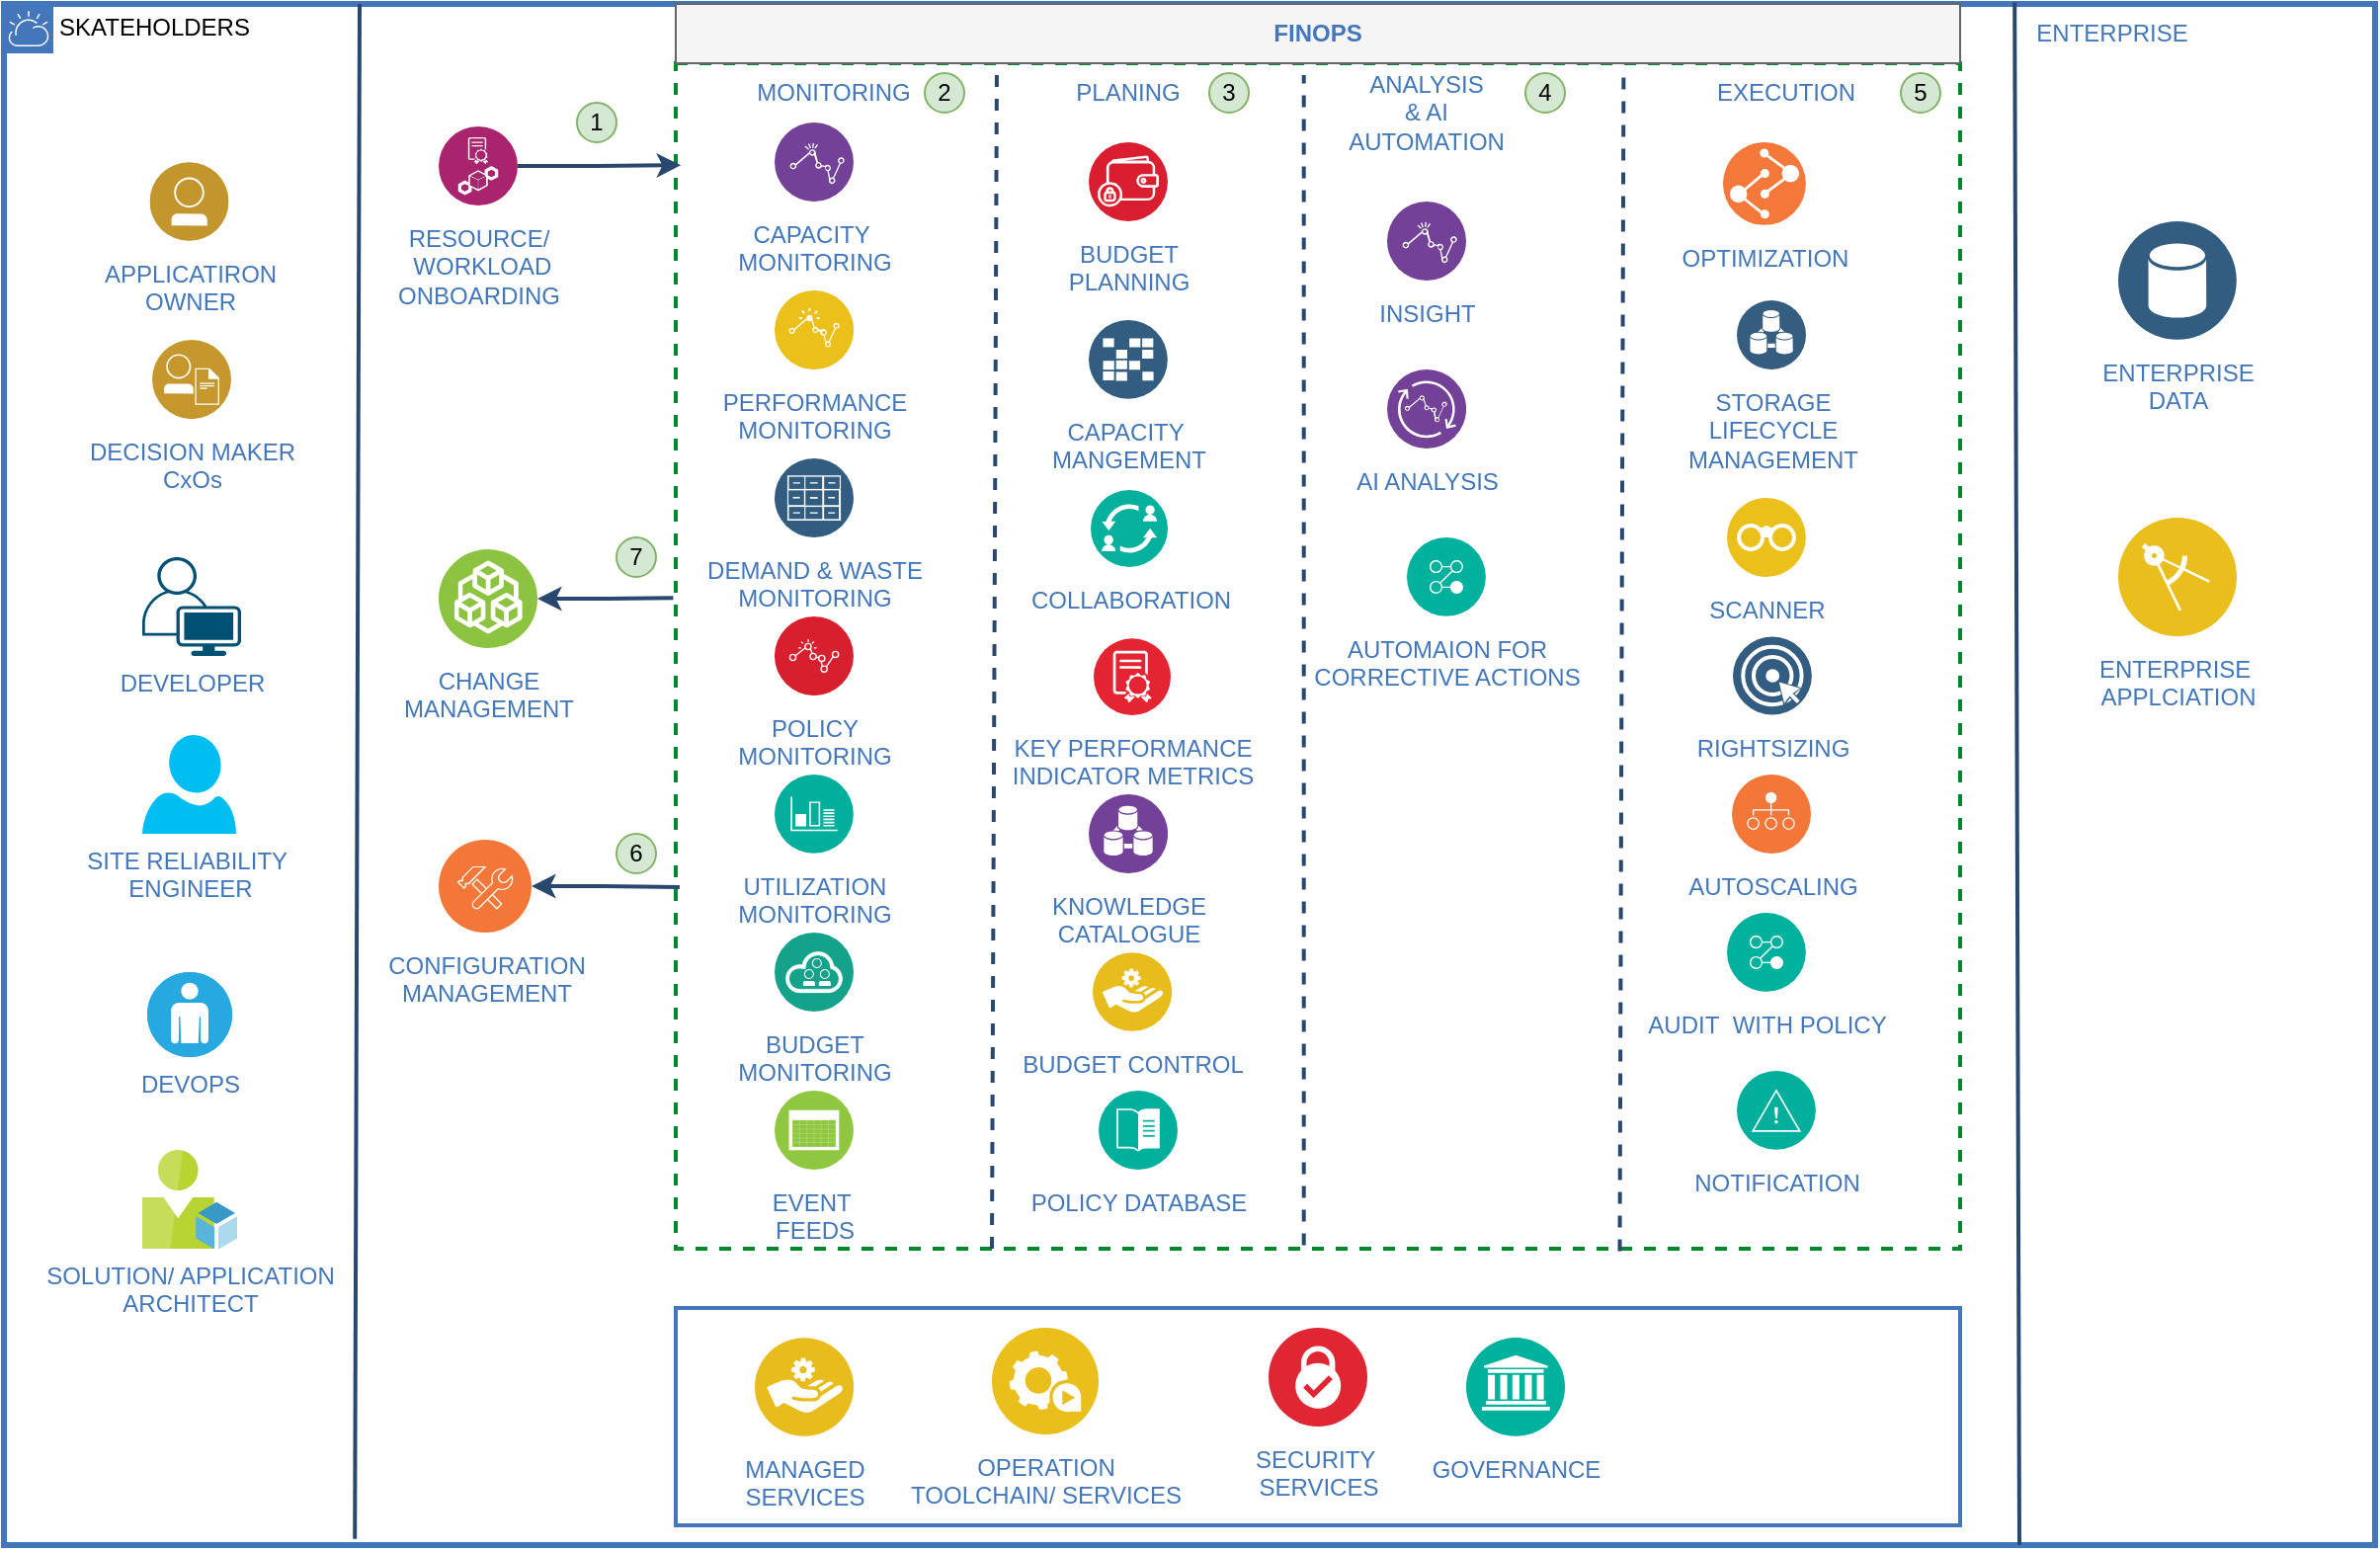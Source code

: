 <mxfile version="20.7.4" type="device" pages="3"><diagram id="zJLZbF8JUEU9Q9hB9aEZ" name="Pagina-1"><mxGraphModel dx="3014" dy="1413" grid="1" gridSize="10" guides="1" tooltips="1" connect="1" arrows="1" fold="1" page="1" pageScale="1" pageWidth="827" pageHeight="1169" math="0" shadow="0"><root><mxCell id="0"/><mxCell id="1" parent="0"/><mxCell id="k6KGyqToUWvXOnirLHFl-1" value="SKATEHOLDERS" style="shape=mxgraph.ibm.box;prType=cloud;fontStyle=0;verticalAlign=top;align=left;spacingLeft=32;spacingTop=4;fillColor=none;rounded=0;whiteSpace=wrap;html=1;strokeColor=#4376BB;strokeWidth=3;dashed=0;container=0;spacing=-4;collapsible=0;expand=0;recursiveResize=0;" parent="1" vertex="1"><mxGeometry x="-140" y="210" width="1200" height="780" as="geometry"/></mxCell><mxCell id="k6KGyqToUWvXOnirLHFl-2" value="" style="endArrow=none;html=1;rounded=0;strokeWidth=2;strokeColor=#284870;exitX=0.148;exitY=0.996;exitDx=0;exitDy=0;exitPerimeter=0;entryX=0.15;entryY=0;entryDx=0;entryDy=0;entryPerimeter=0;" parent="1" source="k6KGyqToUWvXOnirLHFl-1" target="k6KGyqToUWvXOnirLHFl-1" edge="1"><mxGeometry width="50" height="50" relative="1" as="geometry"><mxPoint x="40" y="900" as="sourcePoint"/><mxPoint x="40" y="180" as="targetPoint"/></mxGeometry></mxCell><mxCell id="k6KGyqToUWvXOnirLHFl-5" value="" style="endArrow=none;html=1;rounded=0;strokeWidth=2;strokeColor=#284870;entryX=0.848;entryY=-0.001;entryDx=0;entryDy=0;entryPerimeter=0;" parent="1" target="k6KGyqToUWvXOnirLHFl-1" edge="1"><mxGeometry width="50" height="50" relative="1" as="geometry"><mxPoint x="880" y="990" as="sourcePoint"/><mxPoint x="50.55" y="181.75" as="targetPoint"/></mxGeometry></mxCell><mxCell id="k6KGyqToUWvXOnirLHFl-6" value="" style="fontStyle=0;verticalAlign=top;align=center;spacingTop=-2;fillColor=none;rounded=0;whiteSpace=wrap;html=1;strokeColor=#00882B;strokeWidth=2;dashed=1;container=1;collapsible=0;expand=0;recursiveResize=0;" parent="1" vertex="1"><mxGeometry x="200" y="240" width="650" height="600" as="geometry"/></mxCell><mxCell id="k6KGyqToUWvXOnirLHFl-16" value="&lt;font color=&quot;#4277bb&quot;&gt;MONITORING&lt;/font&gt;" style="text;html=1;strokeColor=none;fillColor=none;align=center;verticalAlign=middle;whiteSpace=wrap;rounded=0;fontColor=default;" parent="k6KGyqToUWvXOnirLHFl-6" vertex="1"><mxGeometry x="50" width="60" height="30" as="geometry"/></mxCell><mxCell id="k6KGyqToUWvXOnirLHFl-17" value="&lt;font color=&quot;#4277bb&quot;&gt;PLANING&lt;/font&gt;" style="text;html=1;strokeColor=none;fillColor=none;align=center;verticalAlign=middle;whiteSpace=wrap;rounded=0;fontColor=default;" parent="k6KGyqToUWvXOnirLHFl-6" vertex="1"><mxGeometry x="199" width="60" height="30" as="geometry"/></mxCell><mxCell id="k6KGyqToUWvXOnirLHFl-31" value="&lt;font color=&quot;#4277bb&quot;&gt;EXECUTION&lt;/font&gt;" style="text;html=1;strokeColor=none;fillColor=none;align=center;verticalAlign=middle;whiteSpace=wrap;rounded=0;fontColor=default;" parent="k6KGyqToUWvXOnirLHFl-6" vertex="1"><mxGeometry x="532" width="60" height="30" as="geometry"/></mxCell><mxCell id="k6KGyqToUWvXOnirLHFl-32" value="CAPACITY&amp;nbsp;&lt;br&gt;MONITORING" style="aspect=fixed;perimeter=ellipsePerimeter;html=1;align=center;shadow=0;dashed=0;fontColor=#4277BB;labelBackgroundColor=#ffffff;fontSize=12;spacingTop=3;image;image=img/lib/ibm/analytics/analytics.svg;" parent="k6KGyqToUWvXOnirLHFl-6" vertex="1"><mxGeometry x="50" y="30" width="40" height="40" as="geometry"/></mxCell><mxCell id="k6KGyqToUWvXOnirLHFl-34" value="PERFORMANCE&lt;br&gt;MONITORING" style="aspect=fixed;perimeter=ellipsePerimeter;html=1;align=center;shadow=0;dashed=0;fontColor=#4277BB;labelBackgroundColor=#ffffff;fontSize=12;spacingTop=3;image;image=img/lib/ibm/applications/actionable_insight.svg;" parent="k6KGyqToUWvXOnirLHFl-6" vertex="1"><mxGeometry x="50" y="115" width="40" height="40" as="geometry"/></mxCell><mxCell id="k6KGyqToUWvXOnirLHFl-35" value="DEMAND &amp;amp; WASTE&lt;br&gt;MONITORING" style="aspect=fixed;perimeter=ellipsePerimeter;html=1;align=center;shadow=0;dashed=0;fontColor=#4277BB;labelBackgroundColor=#ffffff;fontSize=12;spacingTop=3;image;image=img/lib/ibm/data/file_repository.svg;" parent="k6KGyqToUWvXOnirLHFl-6" vertex="1"><mxGeometry x="50" y="200" width="40" height="40" as="geometry"/></mxCell><mxCell id="k6KGyqToUWvXOnirLHFl-36" value="POLICY&lt;br&gt;MONITORING" style="aspect=fixed;perimeter=ellipsePerimeter;html=1;align=center;shadow=0;dashed=0;fontColor=#4277BB;labelBackgroundColor=#ffffff;fontSize=12;spacingTop=3;image;image=img/lib/ibm/security/security_monitoring_intelligence.svg;" parent="k6KGyqToUWvXOnirLHFl-6" vertex="1"><mxGeometry x="50" y="280" width="40" height="40" as="geometry"/></mxCell><mxCell id="k6KGyqToUWvXOnirLHFl-37" value="UTILIZATION&lt;br&gt;MONITORING" style="aspect=fixed;perimeter=ellipsePerimeter;html=1;align=center;shadow=0;dashed=0;fontColor=#4277BB;labelBackgroundColor=#ffffff;fontSize=12;spacingTop=3;image;image=img/lib/ibm/management/monitoring_metrics.svg;" parent="k6KGyqToUWvXOnirLHFl-6" vertex="1"><mxGeometry x="50" y="360" width="40" height="40" as="geometry"/></mxCell><mxCell id="k6KGyqToUWvXOnirLHFl-38" value="EVENT&amp;nbsp;&lt;br&gt;FEEDS" style="aspect=fixed;perimeter=ellipsePerimeter;html=1;align=center;shadow=0;dashed=0;fontColor=#4277BB;labelBackgroundColor=#ffffff;fontSize=12;spacingTop=3;image;image=img/lib/ibm/blockchain/event.svg;" parent="k6KGyqToUWvXOnirLHFl-6" vertex="1"><mxGeometry x="50" y="520" width="40" height="40" as="geometry"/></mxCell><mxCell id="k6KGyqToUWvXOnirLHFl-42" value="BUDGET&lt;br&gt;PLANNING" style="aspect=fixed;perimeter=ellipsePerimeter;html=1;align=center;shadow=0;dashed=0;fontColor=#4277BB;labelBackgroundColor=#ffffff;fontSize=12;spacingTop=3;image;image=img/lib/ibm/blockchain/wallet.svg;" parent="k6KGyqToUWvXOnirLHFl-6" vertex="1"><mxGeometry x="209" y="40" width="40" height="40" as="geometry"/></mxCell><mxCell id="k6KGyqToUWvXOnirLHFl-43" value="CAPACITY&amp;nbsp;&lt;br&gt;MANGEMENT" style="aspect=fixed;perimeter=ellipsePerimeter;html=1;align=center;shadow=0;dashed=0;fontColor=#4277BB;labelBackgroundColor=#ffffff;fontSize=12;spacingTop=3;image;image=img/lib/ibm/data/caches.svg;" parent="k6KGyqToUWvXOnirLHFl-6" vertex="1"><mxGeometry x="209" y="130" width="40" height="40" as="geometry"/></mxCell><mxCell id="k6KGyqToUWvXOnirLHFl-44" value="COLLABORATION" style="aspect=fixed;perimeter=ellipsePerimeter;html=1;align=center;shadow=0;dashed=0;fontColor=#4277BB;labelBackgroundColor=#ffffff;fontSize=12;spacingTop=3;image;image=img/lib/ibm/blockchain/transaction_manager.svg;" parent="k6KGyqToUWvXOnirLHFl-6" vertex="1"><mxGeometry x="210" y="216" width="39" height="39" as="geometry"/></mxCell><mxCell id="k6KGyqToUWvXOnirLHFl-47" value="OPTIMIZATION" style="aspect=fixed;perimeter=ellipsePerimeter;html=1;align=center;shadow=0;dashed=0;fontColor=#4277BB;labelBackgroundColor=#ffffff;fontSize=12;spacingTop=3;image;image=img/lib/ibm/devops/build_test.svg;" parent="k6KGyqToUWvXOnirLHFl-6" vertex="1"><mxGeometry x="530" y="40" width="42" height="42" as="geometry"/></mxCell><mxCell id="k6KGyqToUWvXOnirLHFl-49" value="STORAGE&lt;br&gt;LIFECYCLE &lt;br&gt;MANAGEMENT" style="aspect=fixed;perimeter=ellipsePerimeter;html=1;align=center;shadow=0;dashed=0;fontColor=#4277BB;labelBackgroundColor=#ffffff;fontSize=12;spacingTop=3;image;image=img/lib/ibm/data/device_registry.svg;" parent="k6KGyqToUWvXOnirLHFl-6" vertex="1"><mxGeometry x="537" y="120" width="35" height="35" as="geometry"/></mxCell><mxCell id="k6KGyqToUWvXOnirLHFl-50" value="RIGHTSIZING" style="aspect=fixed;perimeter=ellipsePerimeter;html=1;align=center;shadow=0;dashed=0;fontColor=#4277BB;labelBackgroundColor=#ffffff;fontSize=12;spacingTop=3;image;image=img/lib/ibm/data/ground_truth.svg;" parent="k6KGyqToUWvXOnirLHFl-6" vertex="1"><mxGeometry x="535" y="290" width="40" height="40" as="geometry"/></mxCell><mxCell id="k6KGyqToUWvXOnirLHFl-51" value="AUTOSCALING" style="aspect=fixed;perimeter=ellipsePerimeter;html=1;align=center;shadow=0;dashed=0;fontColor=#4277BB;labelBackgroundColor=#ffffff;fontSize=12;spacingTop=3;image;image=img/lib/ibm/devops/provision.svg;" parent="k6KGyqToUWvXOnirLHFl-6" vertex="1"><mxGeometry x="534.5" y="360" width="40" height="40" as="geometry"/></mxCell><mxCell id="k6KGyqToUWvXOnirLHFl-54" value="NOTIFICATION" style="aspect=fixed;perimeter=ellipsePerimeter;html=1;align=center;shadow=0;dashed=0;fontColor=#4277BB;labelBackgroundColor=#ffffff;fontSize=12;spacingTop=3;image;image=img/lib/ibm/management/alert_notification.svg;" parent="k6KGyqToUWvXOnirLHFl-6" vertex="1"><mxGeometry x="537" y="510" width="40" height="40" as="geometry"/></mxCell><mxCell id="k6KGyqToUWvXOnirLHFl-63" value="2" style="ellipse;whiteSpace=wrap;html=1;aspect=fixed;fillColor=#d5e8d4;strokeColor=#82b366;" parent="k6KGyqToUWvXOnirLHFl-6" vertex="1"><mxGeometry x="126" y="5" width="20" height="20" as="geometry"/></mxCell><mxCell id="k6KGyqToUWvXOnirLHFl-65" value="KEY PERFORMANCE&lt;br&gt;INDICATOR METRICS" style="aspect=fixed;perimeter=ellipsePerimeter;html=1;align=center;shadow=0;dashed=0;fontColor=#4277BB;labelBackgroundColor=#ffffff;fontSize=12;spacingTop=3;image;image=img/lib/ibm/blockchain/e_cert.svg;" parent="k6KGyqToUWvXOnirLHFl-6" vertex="1"><mxGeometry x="211.5" y="291" width="39" height="39" as="geometry"/></mxCell><mxCell id="k6KGyqToUWvXOnirLHFl-30" value="&lt;font color=&quot;#4277bb&quot;&gt;ANALYSIS&lt;br&gt;&amp;amp; AI AUTOMATION&lt;br&gt;&lt;/font&gt;" style="text;html=1;strokeColor=none;fillColor=none;align=center;verticalAlign=middle;whiteSpace=wrap;rounded=0;fontColor=default;" parent="k6KGyqToUWvXOnirLHFl-6" vertex="1"><mxGeometry x="350" y="10" width="60" height="30" as="geometry"/></mxCell><mxCell id="k6KGyqToUWvXOnirLHFl-41" value="AI ANALYSIS" style="aspect=fixed;perimeter=ellipsePerimeter;html=1;align=center;shadow=0;dashed=0;fontColor=#4277BB;labelBackgroundColor=#ffffff;fontSize=12;spacingTop=3;image;image=img/lib/ibm/analytics/streaming_computing.svg;" parent="k6KGyqToUWvXOnirLHFl-6" vertex="1"><mxGeometry x="360" y="155" width="40" height="40" as="geometry"/></mxCell><mxCell id="k6KGyqToUWvXOnirLHFl-66" value="3" style="ellipse;whiteSpace=wrap;html=1;aspect=fixed;fillColor=#d5e8d4;strokeColor=#82b366;" parent="k6KGyqToUWvXOnirLHFl-6" vertex="1"><mxGeometry x="270" y="5" width="20" height="20" as="geometry"/></mxCell><mxCell id="k6KGyqToUWvXOnirLHFl-69" value="4" style="ellipse;whiteSpace=wrap;html=1;aspect=fixed;fillColor=#d5e8d4;strokeColor=#82b366;" parent="k6KGyqToUWvXOnirLHFl-6" vertex="1"><mxGeometry x="430" y="5" width="20" height="20" as="geometry"/></mxCell><mxCell id="k6KGyqToUWvXOnirLHFl-71" value="5" style="ellipse;whiteSpace=wrap;html=1;aspect=fixed;fillColor=#d5e8d4;strokeColor=#82b366;" parent="k6KGyqToUWvXOnirLHFl-6" vertex="1"><mxGeometry x="620" y="5" width="20" height="20" as="geometry"/></mxCell><mxCell id="k6KGyqToUWvXOnirLHFl-78" value="AUTOMAION FOR&lt;br&gt;CORRECTIVE ACTIONS" style="aspect=fixed;perimeter=ellipsePerimeter;html=1;align=center;shadow=0;dashed=0;fontColor=#4277BB;labelBackgroundColor=#ffffff;fontSize=12;spacingTop=3;image;image=img/lib/ibm/management/process_management.svg;strokeWidth=2;" parent="k6KGyqToUWvXOnirLHFl-6" vertex="1"><mxGeometry x="370" y="240" width="40" height="40" as="geometry"/></mxCell><mxCell id="wVCTyh6xEJKc7ECdJLzs-1" value="KNOWLEDGE &lt;br&gt;CATALOGUE" style="aspect=fixed;perimeter=ellipsePerimeter;html=1;align=center;shadow=0;dashed=0;fontColor=#4277BB;labelBackgroundColor=#ffffff;fontSize=12;spacingTop=3;image;image=img/lib/ibm/analytics/data_integration.svg;" parent="k6KGyqToUWvXOnirLHFl-6" vertex="1"><mxGeometry x="209" y="370" width="40" height="40" as="geometry"/></mxCell><mxCell id="wVCTyh6xEJKc7ECdJLzs-2" value="POLICY DATABASE" style="aspect=fixed;perimeter=ellipsePerimeter;html=1;align=center;shadow=0;dashed=0;fontColor=#4277BB;labelBackgroundColor=#ffffff;fontSize=12;spacingTop=3;image;image=img/lib/ibm/management/content_management.svg;" parent="k6KGyqToUWvXOnirLHFl-6" vertex="1"><mxGeometry x="214" y="520" width="40" height="40" as="geometry"/></mxCell><mxCell id="wVCTyh6xEJKc7ECdJLzs-3" value="INSIGHT" style="aspect=fixed;perimeter=ellipsePerimeter;html=1;align=center;shadow=0;dashed=0;fontColor=#4277BB;labelBackgroundColor=#ffffff;fontSize=12;spacingTop=3;image;image=img/lib/ibm/analytics/analytics.svg;" parent="k6KGyqToUWvXOnirLHFl-6" vertex="1"><mxGeometry x="360" y="70" width="40" height="40" as="geometry"/></mxCell><mxCell id="wVCTyh6xEJKc7ECdJLzs-4" value="SCANNER" style="aspect=fixed;perimeter=ellipsePerimeter;html=1;align=center;shadow=0;dashed=0;fontColor=#4277BB;labelBackgroundColor=#ffffff;fontSize=12;spacingTop=3;image;image=img/lib/ibm/applications/visual_recognition.svg;" parent="k6KGyqToUWvXOnirLHFl-6" vertex="1"><mxGeometry x="532" y="220" width="40" height="40" as="geometry"/></mxCell><mxCell id="wVCTyh6xEJKc7ECdJLzs-5" value="AUDIT&amp;nbsp; WITH POLICY" style="aspect=fixed;perimeter=ellipsePerimeter;html=1;align=center;shadow=0;dashed=0;fontColor=#4277BB;labelBackgroundColor=#ffffff;fontSize=12;spacingTop=3;image;image=img/lib/ibm/management/process_management.svg;" parent="k6KGyqToUWvXOnirLHFl-6" vertex="1"><mxGeometry x="532" y="430" width="40" height="40" as="geometry"/></mxCell><mxCell id="wVCTyh6xEJKc7ECdJLzs-6" value="BUDGET CONTROL" style="aspect=fixed;perimeter=ellipsePerimeter;html=1;align=center;shadow=0;dashed=0;fontColor=#4277BB;labelBackgroundColor=#ffffff;fontSize=12;spacingTop=3;image;image=img/lib/ibm/applications/service_broker.svg;" parent="k6KGyqToUWvXOnirLHFl-6" vertex="1"><mxGeometry x="211" y="450" width="40" height="40" as="geometry"/></mxCell><mxCell id="wVCTyh6xEJKc7ECdJLzs-7" value="BUDGET &lt;br&gt;MONITORING" style="aspect=fixed;perimeter=ellipsePerimeter;html=1;align=center;shadow=0;dashed=0;fontColor=#4277BB;labelBackgroundColor=#ffffff;fontSize=12;spacingTop=3;image;image=img/lib/ibm/management/cloud_management.svg;" parent="k6KGyqToUWvXOnirLHFl-6" vertex="1"><mxGeometry x="50" y="440" width="40" height="40" as="geometry"/></mxCell><mxCell id="k6KGyqToUWvXOnirLHFl-7" value="" style="fontStyle=0;verticalAlign=top;align=center;spacingTop=-2;fillColor=none;rounded=0;whiteSpace=wrap;html=1;strokeColor=#4376BB;strokeWidth=2;dashed=0;container=1;collapsible=0;expand=0;recursiveResize=0;" parent="1" vertex="1"><mxGeometry x="200" y="870" width="650" height="110" as="geometry"/></mxCell><mxCell id="k6KGyqToUWvXOnirLHFl-8" value="GOVERNANCE" style="aspect=fixed;perimeter=ellipsePerimeter;html=1;align=center;shadow=0;dashed=0;fontColor=#4277BB;labelBackgroundColor=#ffffff;fontSize=12;spacingTop=3;image;image=img/lib/ibm/management/information_governance.svg;" parent="k6KGyqToUWvXOnirLHFl-7" vertex="1"><mxGeometry x="400" y="15" width="50" height="50" as="geometry"/></mxCell><mxCell id="k6KGyqToUWvXOnirLHFl-9" value="SECURITY&amp;nbsp;&lt;br&gt;SERVICES" style="aspect=fixed;perimeter=ellipsePerimeter;html=1;align=center;shadow=0;dashed=0;fontColor=#4277BB;labelBackgroundColor=#ffffff;fontSize=12;spacingTop=3;image;image=img/lib/ibm/security/security_services.svg;" parent="k6KGyqToUWvXOnirLHFl-7" vertex="1"><mxGeometry x="300" y="10" width="50" height="50" as="geometry"/></mxCell><mxCell id="k6KGyqToUWvXOnirLHFl-11" value="MANAGED&lt;br&gt;SERVICES" style="aspect=fixed;perimeter=ellipsePerimeter;html=1;align=center;shadow=0;dashed=0;fontColor=#4277BB;labelBackgroundColor=#ffffff;fontSize=12;spacingTop=3;image;image=img/lib/ibm/applications/service_broker.svg;" parent="k6KGyqToUWvXOnirLHFl-7" vertex="1"><mxGeometry x="40" y="15" width="50" height="50" as="geometry"/></mxCell><mxCell id="k6KGyqToUWvXOnirLHFl-75" value="OPERATION&lt;br&gt;TOOLCHAIN/ SERVICES" style="aspect=fixed;perimeter=ellipsePerimeter;html=1;align=center;shadow=0;dashed=0;fontColor=#4277BB;labelBackgroundColor=#ffffff;fontSize=12;spacingTop=3;image;image=img/lib/ibm/applications/automation_tools.svg;strokeWidth=2;" parent="k6KGyqToUWvXOnirLHFl-7" vertex="1"><mxGeometry x="160" y="10" width="54" height="54" as="geometry"/></mxCell><mxCell id="k6KGyqToUWvXOnirLHFl-12" value="" style="endArrow=none;dashed=1;html=1;rounded=0;fontColor=default;strokeColor=#284870;strokeWidth=2;entryX=0.25;entryY=0;entryDx=0;entryDy=0;" parent="1" target="k6KGyqToUWvXOnirLHFl-6" edge="1"><mxGeometry width="50" height="50" relative="1" as="geometry"><mxPoint x="360" y="840" as="sourcePoint"/><mxPoint x="510" y="700" as="targetPoint"/></mxGeometry></mxCell><mxCell id="k6KGyqToUWvXOnirLHFl-13" value="" style="endArrow=none;dashed=1;html=1;rounded=0;fontColor=default;strokeColor=#284870;strokeWidth=2;entryX=0.489;entryY=0.01;entryDx=0;entryDy=0;entryPerimeter=0;exitX=0.489;exitY=0.997;exitDx=0;exitDy=0;exitPerimeter=0;" parent="1" source="k6KGyqToUWvXOnirLHFl-6" target="k6KGyqToUWvXOnirLHFl-6" edge="1"><mxGeometry width="50" height="50" relative="1" as="geometry"><mxPoint x="510" y="840" as="sourcePoint"/><mxPoint x="371.16" y="252.12" as="targetPoint"/></mxGeometry></mxCell><mxCell id="k6KGyqToUWvXOnirLHFl-14" value="" style="endArrow=none;dashed=1;html=1;rounded=0;fontColor=default;strokeColor=#284870;strokeWidth=2;entryX=0.738;entryY=0.008;entryDx=0;entryDy=0;entryPerimeter=0;exitX=0.735;exitY=1.002;exitDx=0;exitDy=0;exitPerimeter=0;" parent="1" source="k6KGyqToUWvXOnirLHFl-6" target="k6KGyqToUWvXOnirLHFl-6" edge="1"><mxGeometry width="50" height="50" relative="1" as="geometry"><mxPoint x="533" y="786.89" as="sourcePoint"/><mxPoint x="530.96" y="250" as="targetPoint"/></mxGeometry></mxCell><mxCell id="k6KGyqToUWvXOnirLHFl-40" style="edgeStyle=orthogonalEdgeStyle;rounded=0;orthogonalLoop=1;jettySize=auto;html=1;entryX=0.004;entryY=0.086;entryDx=0;entryDy=0;entryPerimeter=0;fontColor=#4277BB;strokeColor=#284870;strokeWidth=2;" parent="1" source="k6KGyqToUWvXOnirLHFl-39" target="k6KGyqToUWvXOnirLHFl-6" edge="1"><mxGeometry relative="1" as="geometry"/></mxCell><mxCell id="k6KGyqToUWvXOnirLHFl-39" value="RESOURCE/&lt;br&gt;&amp;nbsp;WORKLOAD&lt;br&gt;ONBOARDING&lt;br&gt;" style="aspect=fixed;perimeter=ellipsePerimeter;html=1;align=center;shadow=0;dashed=0;fontColor=#4277BB;labelBackgroundColor=#ffffff;fontSize=12;spacingTop=3;image;image=img/lib/ibm/blockchain/node.svg;" parent="1" vertex="1"><mxGeometry x="80" y="272" width="40" height="40" as="geometry"/></mxCell><mxCell id="k6KGyqToUWvXOnirLHFl-55" value="APPLICATIRON &lt;br&gt;OWNER" style="aspect=fixed;perimeter=ellipsePerimeter;html=1;align=center;shadow=0;dashed=0;fontColor=#4277BB;labelBackgroundColor=#ffffff;fontSize=12;spacingTop=3;image;image=img/lib/ibm/users/user.svg;" parent="1" vertex="1"><mxGeometry x="-66.25" y="290" width="40" height="40" as="geometry"/></mxCell><mxCell id="k6KGyqToUWvXOnirLHFl-56" value="DECISION MAKER&lt;br&gt;CxOs" style="aspect=fixed;perimeter=ellipsePerimeter;html=1;align=center;shadow=0;dashed=0;fontColor=#4277BB;labelBackgroundColor=#ffffff;fontSize=12;spacingTop=3;image;image=img/lib/ibm/users/integrated_digital_experiences.svg;" parent="1" vertex="1"><mxGeometry x="-65" y="380" width="40" height="40" as="geometry"/></mxCell><mxCell id="k6KGyqToUWvXOnirLHFl-58" value="DEVELOPER" style="points=[[0.35,0,0],[0.98,0.51,0],[1,0.71,0],[0.67,1,0],[0,0.795,0],[0,0.65,0]];verticalLabelPosition=bottom;sketch=0;html=1;verticalAlign=top;aspect=fixed;align=center;pointerEvents=1;shape=mxgraph.cisco19.user;fillColor=#005073;strokeColor=none;fontColor=#4277BB;" parent="1" vertex="1"><mxGeometry x="-70" y="490" width="50" height="50" as="geometry"/></mxCell><mxCell id="k6KGyqToUWvXOnirLHFl-59" value="SITE RELIABILITY&amp;nbsp;&lt;br&gt;ENGINEER" style="verticalLabelPosition=bottom;html=1;verticalAlign=top;align=center;strokeColor=none;fillColor=#00BEF2;shape=mxgraph.azure.user;fontColor=#4277BB;" parent="1" vertex="1"><mxGeometry x="-70" y="580" width="47.5" height="50" as="geometry"/></mxCell><mxCell id="k6KGyqToUWvXOnirLHFl-60" value="DEVOPS" style="fillColor=#28A8E0;verticalLabelPosition=bottom;sketch=0;html=1;strokeColor=#ffffff;verticalAlign=top;align=center;points=[[0.145,0.145,0],[0.5,0,0],[0.855,0.145,0],[1,0.5,0],[0.855,0.855,0],[0.5,1,0],[0.145,0.855,0],[0,0.5,0]];pointerEvents=1;shape=mxgraph.cisco_safe.compositeIcon;bgIcon=ellipse;resIcon=mxgraph.cisco_safe.capability.user;fontColor=#4277BB;" parent="1" vertex="1"><mxGeometry x="-67.5" y="700" width="43" height="43" as="geometry"/></mxCell><mxCell id="k6KGyqToUWvXOnirLHFl-61" value="SOLUTION/ APPLICATION&lt;br&gt;ARCHITECT" style="sketch=0;aspect=fixed;html=1;points=[];align=center;image;fontSize=12;image=img/lib/mscae/User_Resource.svg;fontColor=#4277BB;" parent="1" vertex="1"><mxGeometry x="-70" y="790" width="48" height="50" as="geometry"/></mxCell><mxCell id="k6KGyqToUWvXOnirLHFl-62" value="1" style="ellipse;whiteSpace=wrap;html=1;aspect=fixed;fillColor=#d5e8d4;strokeColor=#82b366;" parent="1" vertex="1"><mxGeometry x="150" y="260" width="20" height="20" as="geometry"/></mxCell><mxCell id="k6KGyqToUWvXOnirLHFl-72" value="&lt;font color=&quot;#4277bb&quot;&gt;ENTERPRISE&lt;/font&gt;" style="text;html=1;strokeColor=none;fillColor=none;align=center;verticalAlign=middle;whiteSpace=wrap;rounded=0;fontColor=default;" parent="1" vertex="1"><mxGeometry x="897" y="210" width="60" height="30" as="geometry"/></mxCell><mxCell id="k6KGyqToUWvXOnirLHFl-73" value="ENTERPRISE&lt;br&gt;DATA" style="aspect=fixed;perimeter=ellipsePerimeter;html=1;align=center;shadow=0;dashed=0;fontColor=#4277BB;labelBackgroundColor=#ffffff;fontSize=12;spacingTop=3;image;image=img/lib/ibm/data/data_services.svg;strokeWidth=2;" parent="1" vertex="1"><mxGeometry x="930" y="320" width="60" height="60" as="geometry"/></mxCell><mxCell id="k6KGyqToUWvXOnirLHFl-74" value="ENTERPRISE&amp;nbsp;&lt;br&gt;APPLCIATION&lt;br&gt;" style="aspect=fixed;perimeter=ellipsePerimeter;html=1;align=center;shadow=0;dashed=0;fontColor=#4277BB;labelBackgroundColor=#ffffff;fontSize=12;spacingTop=3;image;image=img/lib/ibm/applications/enterprise_applications.svg;strokeWidth=2;" parent="1" vertex="1"><mxGeometry x="930" y="470" width="60" height="60" as="geometry"/></mxCell><mxCell id="k6KGyqToUWvXOnirLHFl-77" style="edgeStyle=orthogonalEdgeStyle;rounded=0;orthogonalLoop=1;jettySize=auto;html=1;exitX=1;exitY=0.5;exitDx=0;exitDy=0;entryX=-0.002;entryY=0.451;entryDx=0;entryDy=0;entryPerimeter=0;fontColor=#4277BB;startArrow=classic;startFill=1;endArrow=none;endFill=0;strokeColor=#284870;strokeWidth=2;" parent="1" source="k6KGyqToUWvXOnirLHFl-76" target="k6KGyqToUWvXOnirLHFl-6" edge="1"><mxGeometry relative="1" as="geometry"/></mxCell><mxCell id="k6KGyqToUWvXOnirLHFl-76" value="CHANGE&lt;br&gt;MANAGEMENT" style="aspect=fixed;perimeter=ellipsePerimeter;html=1;align=center;shadow=0;dashed=0;fontColor=#4277BB;labelBackgroundColor=#ffffff;fontSize=12;spacingTop=3;image;image=img/lib/ibm/blockchain/existing_enterprise_systems.svg;strokeWidth=2;" parent="1" vertex="1"><mxGeometry x="80" y="486" width="50" height="50" as="geometry"/></mxCell><mxCell id="k6KGyqToUWvXOnirLHFl-79" value="&lt;font color=&quot;#4277bb&quot;&gt;&lt;b&gt;FINOPS&lt;/b&gt;&lt;/font&gt;" style="text;html=1;strokeColor=#666666;fillColor=#f5f5f5;align=center;verticalAlign=middle;whiteSpace=wrap;rounded=0;fontColor=#333333;" parent="1" vertex="1"><mxGeometry x="200" y="210" width="650" height="30" as="geometry"/></mxCell><mxCell id="k6KGyqToUWvXOnirLHFl-80" style="edgeStyle=orthogonalEdgeStyle;rounded=0;orthogonalLoop=1;jettySize=auto;html=1;entryX=0.003;entryY=0.695;entryDx=0;entryDy=0;entryPerimeter=0;fontColor=#4277BB;startArrow=classic;startFill=1;endArrow=none;endFill=0;strokeColor=#284870;strokeWidth=2;" parent="1" source="k6KGyqToUWvXOnirLHFl-48" target="k6KGyqToUWvXOnirLHFl-6" edge="1"><mxGeometry relative="1" as="geometry"/></mxCell><mxCell id="k6KGyqToUWvXOnirLHFl-48" value="CONFIGURATION&lt;br&gt;MANAGEMENT&lt;br&gt;" style="aspect=fixed;perimeter=ellipsePerimeter;html=1;align=center;shadow=0;dashed=0;fontColor=#4277BB;labelBackgroundColor=#ffffff;fontSize=12;spacingTop=3;image;image=img/lib/ibm/devops/configuration_management.svg;" parent="1" vertex="1"><mxGeometry x="80" y="633" width="47" height="47" as="geometry"/></mxCell><mxCell id="k6KGyqToUWvXOnirLHFl-81" value="6" style="ellipse;whiteSpace=wrap;html=1;aspect=fixed;fillColor=#d5e8d4;strokeColor=#82b366;" parent="1" vertex="1"><mxGeometry x="170" y="630" width="20" height="20" as="geometry"/></mxCell><mxCell id="k6KGyqToUWvXOnirLHFl-82" value="7" style="ellipse;whiteSpace=wrap;html=1;aspect=fixed;fillColor=#d5e8d4;strokeColor=#82b366;" parent="1" vertex="1"><mxGeometry x="170" y="480" width="20" height="20" as="geometry"/></mxCell></root></mxGraphModel></diagram><diagram id="P-wxodcTpkmPCpnR6p6T" name="Page-2"><mxGraphModel dx="984" dy="636" grid="1" gridSize="10" guides="1" tooltips="1" connect="1" arrows="1" fold="1" page="1" pageScale="1" pageWidth="1169" pageHeight="1654" math="0" shadow="0"><root><mxCell id="qdO54Uf5pqESrIzPVZIB-0"/><mxCell id="qdO54Uf5pqESrIzPVZIB-1" parent="qdO54Uf5pqESrIzPVZIB-0"/><mxCell id="qdO54Uf5pqESrIzPVZIB-23" value="" style="rounded=0;whiteSpace=wrap;html=1;fillColor=#dae8fc;strokeColor=#6c8ebf;" parent="qdO54Uf5pqESrIzPVZIB-1" vertex="1"><mxGeometry x="30" y="460" width="280" height="240" as="geometry"/></mxCell><mxCell id="qdO54Uf5pqESrIzPVZIB-6" value="" style="rounded=0;whiteSpace=wrap;html=1;" parent="qdO54Uf5pqESrIzPVZIB-1" vertex="1"><mxGeometry x="80" y="350" width="490" height="100" as="geometry"/></mxCell><mxCell id="qdO54Uf5pqESrIzPVZIB-5" value="" style="edgeStyle=orthogonalEdgeStyle;rounded=0;orthogonalLoop=1;jettySize=auto;html=1;" parent="qdO54Uf5pqESrIzPVZIB-1" source="qdO54Uf5pqESrIzPVZIB-2" target="qdO54Uf5pqESrIzPVZIB-4" edge="1"><mxGeometry relative="1" as="geometry"/></mxCell><mxCell id="qdO54Uf5pqESrIzPVZIB-13" style="edgeStyle=orthogonalEdgeStyle;rounded=0;orthogonalLoop=1;jettySize=auto;html=1;exitX=0.75;exitY=0;exitDx=0;exitDy=0;entryX=0.5;entryY=1;entryDx=0;entryDy=0;" parent="qdO54Uf5pqESrIzPVZIB-1" source="qdO54Uf5pqESrIzPVZIB-2" target="qdO54Uf5pqESrIzPVZIB-10" edge="1"><mxGeometry relative="1" as="geometry"><Array as="points"><mxPoint x="203" y="340"/><mxPoint x="273" y="340"/></Array></mxGeometry></mxCell><mxCell id="qdO54Uf5pqESrIzPVZIB-24" style="edgeStyle=orthogonalEdgeStyle;rounded=0;orthogonalLoop=1;jettySize=auto;html=1;exitX=0.5;exitY=1;exitDx=0;exitDy=0;entryX=0.773;entryY=-0.004;entryDx=0;entryDy=0;entryPerimeter=0;endArrow=none;endFill=0;" parent="qdO54Uf5pqESrIzPVZIB-1" source="qdO54Uf5pqESrIzPVZIB-2" target="qdO54Uf5pqESrIzPVZIB-23" edge="1"><mxGeometry relative="1" as="geometry"><Array as="points"><mxPoint x="175" y="440"/><mxPoint x="246" y="440"/></Array></mxGeometry></mxCell><mxCell id="qdO54Uf5pqESrIzPVZIB-2" value="DataOps" style="rounded=0;whiteSpace=wrap;html=1;fillColor=#dae8fc;strokeColor=#6c8ebf;" parent="qdO54Uf5pqESrIzPVZIB-1" vertex="1"><mxGeometry x="120" y="380" width="110" height="50" as="geometry"/></mxCell><mxCell id="qdO54Uf5pqESrIzPVZIB-42" style="edgeStyle=orthogonalEdgeStyle;rounded=0;orthogonalLoop=1;jettySize=auto;html=1;exitX=0.5;exitY=1;exitDx=0;exitDy=0;entryX=0.5;entryY=0;entryDx=0;entryDy=0;endArrow=none;endFill=0;" parent="qdO54Uf5pqESrIzPVZIB-1" source="qdO54Uf5pqESrIzPVZIB-4" target="qdO54Uf5pqESrIzPVZIB-25" edge="1"><mxGeometry relative="1" as="geometry"><Array as="points"><mxPoint x="345" y="440"/><mxPoint x="475" y="440"/></Array></mxGeometry></mxCell><mxCell id="qdO54Uf5pqESrIzPVZIB-63" style="edgeStyle=orthogonalEdgeStyle;rounded=0;orthogonalLoop=1;jettySize=auto;html=1;exitX=1;exitY=0.5;exitDx=0;exitDy=0;endArrow=classic;endFill=1;" parent="qdO54Uf5pqESrIzPVZIB-1" source="qdO54Uf5pqESrIzPVZIB-4" target="qdO54Uf5pqESrIzPVZIB-3" edge="1"><mxGeometry relative="1" as="geometry"/></mxCell><mxCell id="qdO54Uf5pqESrIzPVZIB-4" value="ModelOps" style="rounded=0;whiteSpace=wrap;html=1;fillColor=#e1d5e7;strokeColor=#9673a6;" parent="qdO54Uf5pqESrIzPVZIB-1" vertex="1"><mxGeometry x="290" y="380" width="110" height="50" as="geometry"/></mxCell><mxCell id="qdO54Uf5pqESrIzPVZIB-3" value="Deployment" style="rounded=0;whiteSpace=wrap;html=1;fillColor=#f5f5f5;strokeColor=#666666;fontColor=#333333;" parent="qdO54Uf5pqESrIzPVZIB-1" vertex="1"><mxGeometry x="430" y="380" width="110" height="50" as="geometry"/></mxCell><mxCell id="qdO54Uf5pqESrIzPVZIB-44" style="edgeStyle=orthogonalEdgeStyle;rounded=0;orthogonalLoop=1;jettySize=auto;html=1;exitX=0;exitY=0.5;exitDx=0;exitDy=0;entryX=0.5;entryY=0;entryDx=0;entryDy=0;" parent="qdO54Uf5pqESrIzPVZIB-1" source="qdO54Uf5pqESrIzPVZIB-7" target="qdO54Uf5pqESrIzPVZIB-10" edge="1"><mxGeometry relative="1" as="geometry"><Array as="points"><mxPoint x="10" y="530"/><mxPoint x="10" y="240"/><mxPoint x="273" y="240"/></Array></mxGeometry></mxCell><mxCell id="qdO54Uf5pqESrIzPVZIB-7" value="Data Virtualization" style="rounded=0;whiteSpace=wrap;html=1;" parent="qdO54Uf5pqESrIzPVZIB-1" vertex="1"><mxGeometry x="60" y="519" width="120" height="20" as="geometry"/></mxCell><mxCell id="qdO54Uf5pqESrIzPVZIB-50" style="edgeStyle=orthogonalEdgeStyle;rounded=0;orthogonalLoop=1;jettySize=auto;html=1;exitX=0.5;exitY=1;exitDx=0;exitDy=0;entryX=0.5;entryY=0;entryDx=0;entryDy=0;endArrow=classic;endFill=1;" parent="qdO54Uf5pqESrIzPVZIB-1" source="qdO54Uf5pqESrIzPVZIB-8" target="qdO54Uf5pqESrIzPVZIB-3" edge="1"><mxGeometry relative="1" as="geometry"><Array as="points"><mxPoint x="358" y="330"/><mxPoint x="485" y="330"/></Array></mxGeometry></mxCell><mxCell id="qdO54Uf5pqESrIzPVZIB-8" value="Model Inventory" style="shape=cylinder;whiteSpace=wrap;html=1;boundedLbl=1;backgroundOutline=1;" parent="qdO54Uf5pqESrIzPVZIB-1" vertex="1"><mxGeometry x="315" y="260" width="85" height="60" as="geometry"/></mxCell><mxCell id="qdO54Uf5pqESrIzPVZIB-10" value="Local Data Storage" style="shape=cylinder;whiteSpace=wrap;html=1;boundedLbl=1;backgroundOutline=1;" parent="qdO54Uf5pqESrIzPVZIB-1" vertex="1"><mxGeometry x="235" y="260" width="75" height="60" as="geometry"/></mxCell><mxCell id="qdO54Uf5pqESrIzPVZIB-46" style="edgeStyle=orthogonalEdgeStyle;rounded=0;orthogonalLoop=1;jettySize=auto;html=1;exitX=0;exitY=0.5;exitDx=0;exitDy=0;entryX=0;entryY=0.25;entryDx=0;entryDy=0;" parent="qdO54Uf5pqESrIzPVZIB-1" source="qdO54Uf5pqESrIzPVZIB-11" target="qdO54Uf5pqESrIzPVZIB-7" edge="1"><mxGeometry relative="1" as="geometry"><Array as="points"><mxPoint x="20" y="290"/><mxPoint x="20" y="525"/></Array></mxGeometry></mxCell><mxCell id="qdO54Uf5pqESrIzPVZIB-47" style="edgeStyle=orthogonalEdgeStyle;rounded=0;orthogonalLoop=1;jettySize=auto;html=1;exitX=0;exitY=0.5;exitDx=0;exitDy=0;entryX=0;entryY=0.5;entryDx=0;entryDy=0;" parent="qdO54Uf5pqESrIzPVZIB-1" source="qdO54Uf5pqESrIzPVZIB-11" target="qdO54Uf5pqESrIzPVZIB-15" edge="1"><mxGeometry relative="1" as="geometry"><Array as="points"><mxPoint x="20" y="290"/><mxPoint x="20" y="494"/></Array></mxGeometry></mxCell><mxCell id="qdO54Uf5pqESrIzPVZIB-11" value="External Data Storage" style="shape=cylinder;whiteSpace=wrap;html=1;boundedLbl=1;backgroundOutline=1;" parent="qdO54Uf5pqESrIzPVZIB-1" vertex="1"><mxGeometry x="140" y="260" width="80" height="60" as="geometry"/></mxCell><mxCell id="qdO54Uf5pqESrIzPVZIB-49" style="edgeStyle=orthogonalEdgeStyle;rounded=0;orthogonalLoop=1;jettySize=auto;html=1;exitX=0;exitY=0.25;exitDx=0;exitDy=0;endArrow=none;endFill=0;" parent="qdO54Uf5pqESrIzPVZIB-1" source="qdO54Uf5pqESrIzPVZIB-15" edge="1"><mxGeometry relative="1" as="geometry"><mxPoint x="10" y="460" as="targetPoint"/></mxGeometry></mxCell><mxCell id="qdO54Uf5pqESrIzPVZIB-15" value="Data Collection" style="rounded=0;whiteSpace=wrap;html=1;fillColor=#d5e8d4;strokeColor=#82b366;" parent="qdO54Uf5pqESrIzPVZIB-1" vertex="1"><mxGeometry x="60" y="479" width="120" height="30" as="geometry"/></mxCell><mxCell id="qdO54Uf5pqESrIzPVZIB-16" value="Data Preparation" style="rounded=0;whiteSpace=wrap;html=1;fillColor=#d5e8d4;strokeColor=#82b366;" parent="qdO54Uf5pqESrIzPVZIB-1" vertex="1"><mxGeometry x="190" y="479" width="100" height="30" as="geometry"/></mxCell><mxCell id="qdO54Uf5pqESrIzPVZIB-17" value="Data Refine" style="rounded=0;whiteSpace=wrap;html=1;" parent="qdO54Uf5pqESrIzPVZIB-1" vertex="1"><mxGeometry x="190" y="549" width="100" height="20" as="geometry"/></mxCell><mxCell id="qdO54Uf5pqESrIzPVZIB-18" value="Data Replication" style="rounded=0;whiteSpace=wrap;html=1;" parent="qdO54Uf5pqESrIzPVZIB-1" vertex="1"><mxGeometry x="190" y="653" width="100" height="30" as="geometry"/></mxCell><mxCell id="qdO54Uf5pqESrIzPVZIB-19" value="Master Data Management" style="rounded=0;whiteSpace=wrap;html=1;" parent="qdO54Uf5pqESrIzPVZIB-1" vertex="1"><mxGeometry x="190" y="619" width="100" height="30" as="geometry"/></mxCell><mxCell id="qdO54Uf5pqESrIzPVZIB-21" value="Data Staging" style="rounded=0;whiteSpace=wrap;html=1;" parent="qdO54Uf5pqESrIzPVZIB-1" vertex="1"><mxGeometry x="190" y="519" width="100" height="20" as="geometry"/></mxCell><mxCell id="qdO54Uf5pqESrIzPVZIB-22" value="Data Masking for Privacy" style="rounded=0;whiteSpace=wrap;html=1;" parent="qdO54Uf5pqESrIzPVZIB-1" vertex="1"><mxGeometry x="190" y="576" width="100" height="33" as="geometry"/></mxCell><mxCell id="qdO54Uf5pqESrIzPVZIB-25" value="" style="rounded=0;whiteSpace=wrap;html=1;fillColor=#e1d5e7;strokeColor=#9673a6;" parent="qdO54Uf5pqESrIzPVZIB-1" vertex="1"><mxGeometry x="360" y="460" width="230" height="240" as="geometry"/></mxCell><mxCell id="qdO54Uf5pqESrIzPVZIB-30" style="edgeStyle=orthogonalEdgeStyle;rounded=0;orthogonalLoop=1;jettySize=auto;html=1;exitX=1;exitY=0.5;exitDx=0;exitDy=0;entryX=0;entryY=0.5;entryDx=0;entryDy=0;" parent="qdO54Uf5pqESrIzPVZIB-1" source="qdO54Uf5pqESrIzPVZIB-26" target="qdO54Uf5pqESrIzPVZIB-27" edge="1"><mxGeometry relative="1" as="geometry"/></mxCell><mxCell id="qdO54Uf5pqESrIzPVZIB-52" style="edgeStyle=orthogonalEdgeStyle;rounded=0;orthogonalLoop=1;jettySize=auto;html=1;exitX=0.5;exitY=1;exitDx=0;exitDy=0;entryX=0.5;entryY=0;entryDx=0;entryDy=0;endArrow=classic;endFill=1;" parent="qdO54Uf5pqESrIzPVZIB-1" source="qdO54Uf5pqESrIzPVZIB-26" target="qdO54Uf5pqESrIzPVZIB-51" edge="1"><mxGeometry relative="1" as="geometry"/></mxCell><mxCell id="qdO54Uf5pqESrIzPVZIB-26" value="Build Model" style="rounded=1;whiteSpace=wrap;html=1;" parent="qdO54Uf5pqESrIzPVZIB-1" vertex="1"><mxGeometry x="370" y="479" width="90" height="31" as="geometry"/></mxCell><mxCell id="qdO54Uf5pqESrIzPVZIB-41" style="edgeStyle=orthogonalEdgeStyle;rounded=0;orthogonalLoop=1;jettySize=auto;html=1;exitX=0.5;exitY=1;exitDx=0;exitDy=0;entryX=0.5;entryY=0;entryDx=0;entryDy=0;" parent="qdO54Uf5pqESrIzPVZIB-1" source="qdO54Uf5pqESrIzPVZIB-27" target="qdO54Uf5pqESrIzPVZIB-35" edge="1"><mxGeometry relative="1" as="geometry"/></mxCell><mxCell id="qdO54Uf5pqESrIzPVZIB-27" value="Train Model" style="rounded=1;whiteSpace=wrap;html=1;" parent="qdO54Uf5pqESrIzPVZIB-1" vertex="1"><mxGeometry x="491" y="479" width="90" height="31" as="geometry"/></mxCell><mxCell id="qdO54Uf5pqESrIzPVZIB-34" style="edgeStyle=orthogonalEdgeStyle;rounded=0;orthogonalLoop=1;jettySize=auto;html=1;exitX=1;exitY=0.5;exitDx=0;exitDy=0;" parent="qdO54Uf5pqESrIzPVZIB-1" source="qdO54Uf5pqESrIzPVZIB-28" target="qdO54Uf5pqESrIzPVZIB-32" edge="1"><mxGeometry relative="1" as="geometry"/></mxCell><mxCell id="qdO54Uf5pqESrIzPVZIB-45" style="edgeStyle=orthogonalEdgeStyle;rounded=0;orthogonalLoop=1;jettySize=auto;html=1;exitX=0.5;exitY=1;exitDx=0;exitDy=0;entryX=1;entryY=0.5;entryDx=0;entryDy=0;" parent="qdO54Uf5pqESrIzPVZIB-1" source="qdO54Uf5pqESrIzPVZIB-28" target="qdO54Uf5pqESrIzPVZIB-3" edge="1"><mxGeometry relative="1" as="geometry"><Array as="points"><mxPoint x="415" y="660"/><mxPoint x="600" y="660"/><mxPoint x="600" y="405"/></Array></mxGeometry></mxCell><mxCell id="qdO54Uf5pqESrIzPVZIB-28" value="Deploy Model" style="rounded=1;whiteSpace=wrap;html=1;" parent="qdO54Uf5pqESrIzPVZIB-1" vertex="1"><mxGeometry x="370" y="619" width="90" height="30" as="geometry"/></mxCell><mxCell id="qdO54Uf5pqESrIzPVZIB-40" style="edgeStyle=orthogonalEdgeStyle;rounded=0;orthogonalLoop=1;jettySize=auto;html=1;exitX=0.5;exitY=1;exitDx=0;exitDy=0;entryX=0.5;entryY=0;entryDx=0;entryDy=0;" parent="qdO54Uf5pqESrIzPVZIB-1" source="qdO54Uf5pqESrIzPVZIB-29" target="qdO54Uf5pqESrIzPVZIB-28" edge="1"><mxGeometry relative="1" as="geometry"/></mxCell><mxCell id="qdO54Uf5pqESrIzPVZIB-43" style="edgeStyle=orthogonalEdgeStyle;rounded=0;orthogonalLoop=1;jettySize=auto;html=1;exitX=0;exitY=0.5;exitDx=0;exitDy=0;entryX=1;entryY=0.5;entryDx=0;entryDy=0;" parent="qdO54Uf5pqESrIzPVZIB-1" source="qdO54Uf5pqESrIzPVZIB-29" target="qdO54Uf5pqESrIzPVZIB-8" edge="1"><mxGeometry relative="1" as="geometry"><Array as="points"><mxPoint x="350" y="585"/><mxPoint x="350" y="680"/><mxPoint x="610" y="680"/><mxPoint x="610" y="290"/></Array></mxGeometry></mxCell><mxCell id="qdO54Uf5pqESrIzPVZIB-29" value="Save Model" style="rounded=1;whiteSpace=wrap;html=1;" parent="qdO54Uf5pqESrIzPVZIB-1" vertex="1"><mxGeometry x="370" y="570" width="90" height="29" as="geometry"/></mxCell><mxCell id="qdO54Uf5pqESrIzPVZIB-32" value="Monitor Model" style="rounded=1;whiteSpace=wrap;html=1;" parent="qdO54Uf5pqESrIzPVZIB-1" vertex="1"><mxGeometry x="485" y="619" width="90" height="30" as="geometry"/></mxCell><mxCell id="qdO54Uf5pqESrIzPVZIB-39" style="edgeStyle=orthogonalEdgeStyle;rounded=0;orthogonalLoop=1;jettySize=auto;html=1;exitX=0;exitY=0.5;exitDx=0;exitDy=0;entryX=1;entryY=0.5;entryDx=0;entryDy=0;" parent="qdO54Uf5pqESrIzPVZIB-1" source="qdO54Uf5pqESrIzPVZIB-35" target="qdO54Uf5pqESrIzPVZIB-29" edge="1"><mxGeometry relative="1" as="geometry"><Array as="points"><mxPoint x="494" y="586"/></Array></mxGeometry></mxCell><mxCell id="qdO54Uf5pqESrIzPVZIB-35" value="Evaluate Model" style="rounded=1;whiteSpace=wrap;html=1;" parent="qdO54Uf5pqESrIzPVZIB-1" vertex="1"><mxGeometry x="491" y="569" width="90" height="30" as="geometry"/></mxCell><mxCell id="qdO54Uf5pqESrIzPVZIB-53" style="edgeStyle=orthogonalEdgeStyle;rounded=0;orthogonalLoop=1;jettySize=auto;html=1;exitX=0.25;exitY=0;exitDx=0;exitDy=0;entryX=0.25;entryY=1;entryDx=0;entryDy=0;endArrow=classic;endFill=1;" parent="qdO54Uf5pqESrIzPVZIB-1" source="qdO54Uf5pqESrIzPVZIB-51" target="qdO54Uf5pqESrIzPVZIB-26" edge="1"><mxGeometry relative="1" as="geometry"/></mxCell><mxCell id="qdO54Uf5pqESrIzPVZIB-51" value="Pipeline Actions" style="rounded=1;whiteSpace=wrap;html=1;" parent="qdO54Uf5pqESrIzPVZIB-1" vertex="1"><mxGeometry x="370" y="530" width="140" height="31" as="geometry"/></mxCell><mxCell id="qdO54Uf5pqESrIzPVZIB-57" value="&lt;span&gt;Deployment Space for Development&lt;/span&gt;" style="rounded=1;whiteSpace=wrap;html=1;fillColor=#f5f5f5;strokeColor=#666666;fontColor=#333333;" parent="qdO54Uf5pqESrIzPVZIB-1" vertex="1"><mxGeometry x="630" y="400" width="120" height="40" as="geometry"/></mxCell><mxCell id="qdO54Uf5pqESrIzPVZIB-58" value="&lt;span&gt;Deployment Space for Test&lt;/span&gt;" style="rounded=1;whiteSpace=wrap;html=1;fillColor=#E3E3E3;strokeColor=#666666;fontColor=#333333;" parent="qdO54Uf5pqESrIzPVZIB-1" vertex="1"><mxGeometry x="630" y="340" width="120" height="40" as="geometry"/></mxCell><mxCell id="qdO54Uf5pqESrIzPVZIB-59" value="&lt;span&gt;Deployment Space for Production&lt;/span&gt;" style="rounded=1;whiteSpace=wrap;html=1;fillColor=#BFBFBF;strokeColor=#666666;fontColor=#333333;" parent="qdO54Uf5pqESrIzPVZIB-1" vertex="1"><mxGeometry x="630" y="280" width="120" height="40" as="geometry"/></mxCell><mxCell id="qdO54Uf5pqESrIzPVZIB-60" value="" style="endArrow=classic;html=1;exitX=1;exitY=0;exitDx=0;exitDy=0;entryX=0;entryY=0.5;entryDx=0;entryDy=0;" parent="qdO54Uf5pqESrIzPVZIB-1" source="qdO54Uf5pqESrIzPVZIB-3" target="qdO54Uf5pqESrIzPVZIB-59" edge="1"><mxGeometry width="50" height="50" relative="1" as="geometry"><mxPoint x="380" y="530" as="sourcePoint"/><mxPoint x="430" y="480" as="targetPoint"/></mxGeometry></mxCell><mxCell id="qdO54Uf5pqESrIzPVZIB-61" value="" style="endArrow=classic;html=1;entryX=0;entryY=0.5;entryDx=0;entryDy=0;" parent="qdO54Uf5pqESrIzPVZIB-1" target="qdO54Uf5pqESrIzPVZIB-57" edge="1"><mxGeometry width="50" height="50" relative="1" as="geometry"><mxPoint x="540" y="380" as="sourcePoint"/><mxPoint x="430" y="480" as="targetPoint"/></mxGeometry></mxCell><mxCell id="qdO54Uf5pqESrIzPVZIB-62" value="" style="endArrow=classic;html=1;exitX=1;exitY=0;exitDx=0;exitDy=0;entryX=0;entryY=0.5;entryDx=0;entryDy=0;" parent="qdO54Uf5pqESrIzPVZIB-1" source="qdO54Uf5pqESrIzPVZIB-3" target="qdO54Uf5pqESrIzPVZIB-58" edge="1"><mxGeometry width="50" height="50" relative="1" as="geometry"><mxPoint x="380" y="530" as="sourcePoint"/><mxPoint x="430" y="480" as="targetPoint"/></mxGeometry></mxCell></root></mxGraphModel></diagram><diagram id="OJqAOAE1n2tZKPQtcFfu" name="Page-4"><mxGraphModel dx="984" dy="636" grid="1" gridSize="10" guides="1" tooltips="1" connect="1" arrows="1" fold="1" page="1" pageScale="1" pageWidth="1169" pageHeight="1654" math="0" shadow="0"><root><mxCell id="OrXVDyH5YQOJd5O212sz-0"/><mxCell id="OrXVDyH5YQOJd5O212sz-1" parent="OrXVDyH5YQOJd5O212sz-0"/><mxCell id="8ts9Dkpu-Ly_mzCta9lk-0" value="&lt;font style=&quot;font-size: 11px&quot;&gt;&lt;b&gt;SKATEHOLDERS&lt;/b&gt;&lt;/font&gt;" style="shape=mxgraph.ibm.box;prType=cloud;fontStyle=0;verticalAlign=top;align=left;spacingLeft=32;spacingTop=4;fillColor=none;rounded=0;whiteSpace=wrap;html=1;strokeColor=#4376BB;strokeWidth=3;dashed=0;container=0;spacing=-4;collapsible=0;expand=0;recursiveResize=0;" parent="OrXVDyH5YQOJd5O212sz-1" vertex="1"><mxGeometry x="150" y="130" width="970" height="620" as="geometry"/></mxCell><mxCell id="h-sxUf_q4dB-rG3UOYoL-0" value="" style="endArrow=none;html=1;rounded=0;strokeWidth=2;strokeColor=#284870;exitX=0.148;exitY=0.996;exitDx=0;exitDy=0;exitPerimeter=0;" parent="OrXVDyH5YQOJd5O212sz-1" edge="1"><mxGeometry width="50" height="50" relative="1" as="geometry"><mxPoint x="320.0" y="750.0" as="sourcePoint"/><mxPoint x="322" y="130" as="targetPoint"/></mxGeometry></mxCell><mxCell id="h-sxUf_q4dB-rG3UOYoL-1" value="" style="endArrow=none;html=1;rounded=0;strokeWidth=2;strokeColor=#284870;exitX=0.148;exitY=0.996;exitDx=0;exitDy=0;exitPerimeter=0;spacingTop=-1;" parent="OrXVDyH5YQOJd5O212sz-1" edge="1"><mxGeometry width="50" height="50" relative="1" as="geometry"><mxPoint x="1000" y="750" as="sourcePoint"/><mxPoint x="1002" y="130" as="targetPoint"/></mxGeometry></mxCell><mxCell id="btBGb61al58oW0ndxBVT-0" value="MODEL/ DATA&amp;nbsp;&lt;br&gt;OWNER" style="aspect=fixed;perimeter=ellipsePerimeter;html=1;align=center;shadow=0;dashed=0;fontColor=#4277BB;labelBackgroundColor=#ffffff;fontSize=12;spacingTop=3;image;image=img/lib/ibm/users/user.svg;" parent="OrXVDyH5YQOJd5O212sz-1" vertex="1"><mxGeometry x="216.75" y="160" width="40" height="40" as="geometry"/></mxCell><mxCell id="btBGb61al58oW0ndxBVT-1" value="DECISION MAKER&lt;br&gt;CxOs" style="aspect=fixed;perimeter=ellipsePerimeter;html=1;align=center;shadow=0;dashed=0;fontColor=#4277BB;labelBackgroundColor=#ffffff;fontSize=12;spacingTop=3;image;image=img/lib/ibm/users/integrated_digital_experiences.svg;" parent="OrXVDyH5YQOJd5O212sz-1" vertex="1"><mxGeometry x="218" y="250" width="40" height="40" as="geometry"/></mxCell><mxCell id="btBGb61al58oW0ndxBVT-2" value="DATA SCIENCE" style="points=[[0.35,0,0],[0.98,0.51,0],[1,0.71,0],[0.67,1,0],[0,0.795,0],[0,0.65,0]];verticalLabelPosition=bottom;sketch=0;html=1;verticalAlign=top;aspect=fixed;align=center;pointerEvents=1;shape=mxgraph.cisco19.user;fillColor=#005073;strokeColor=none;fontColor=#4277BB;" parent="OrXVDyH5YQOJd5O212sz-1" vertex="1"><mxGeometry x="213" y="360" width="50" height="50" as="geometry"/></mxCell><mxCell id="btBGb61al58oW0ndxBVT-3" value="SITE RELIABILITY&amp;nbsp;&lt;br&gt;ENGINEER" style="verticalLabelPosition=bottom;html=1;verticalAlign=top;align=center;strokeColor=none;fillColor=#00BEF2;shape=mxgraph.azure.user;fontColor=#4277BB;" parent="OrXVDyH5YQOJd5O212sz-1" vertex="1"><mxGeometry x="213" y="450" width="47.5" height="50" as="geometry"/></mxCell><mxCell id="btBGb61al58oW0ndxBVT-5" value="SOLUTION/ APPLICATION&lt;br&gt;ARCHITECT" style="sketch=0;aspect=fixed;html=1;points=[];align=center;image;fontSize=12;image=img/lib/mscae/User_Resource.svg;fontColor=#4277BB;" parent="OrXVDyH5YQOJd5O212sz-1" vertex="1"><mxGeometry x="210" y="570" width="48" height="50" as="geometry"/></mxCell><mxCell id="odMREpTtCoyaJlK-XWdu-0" value="&lt;font color=&quot;#4277bb&quot;&gt;&lt;b&gt;MLOps&lt;/b&gt;&lt;/font&gt;" style="text;html=1;strokeColor=#666666;fillColor=#f5f5f5;align=center;verticalAlign=middle;whiteSpace=wrap;rounded=0;fontColor=#333333;spacingTop=-1;" parent="OrXVDyH5YQOJd5O212sz-1" vertex="1"><mxGeometry x="362" y="130" width="630" height="30" as="geometry"/></mxCell><mxCell id="UvznpP6fEu7VAcaPEbMi-33" value="" style="fontStyle=0;verticalAlign=top;align=center;spacingTop=-1;fillColor=none;rounded=0;whiteSpace=wrap;html=1;strokeColor=#4376BB;strokeWidth=2;dashed=1;container=1;collapsible=0;expand=0;recursiveResize=0;" parent="OrXVDyH5YQOJd5O212sz-1" vertex="1"><mxGeometry x="362" y="160" width="630" height="440" as="geometry"/></mxCell><mxCell id="Az5-2-6LGfhV7Vw0aCua-10" value="DEPLOYMENT" style="rounded=0;whiteSpace=wrap;html=1;strokeColor=#4376BB;fillColor=#E3E3E3;spacingTop=-1;" parent="UvznpP6fEu7VAcaPEbMi-33" vertex="1"><mxGeometry x="480" width="150" height="30" as="geometry"/></mxCell><mxCell id="Az5-2-6LGfhV7Vw0aCua-11" value="MODEL OPS" style="rounded=0;whiteSpace=wrap;html=1;strokeColor=#9673a6;fillColor=#e1d5e7;spacingTop=-1;" parent="UvznpP6fEu7VAcaPEbMi-33" vertex="1"><mxGeometry x="315" width="165" height="30" as="geometry"/></mxCell><mxCell id="Az5-2-6LGfhV7Vw0aCua-12" value="DATA OPS" style="rounded=0;whiteSpace=wrap;html=1;strokeColor=#6c8ebf;fillColor=#dae8fc;spacingTop=-1;" parent="UvznpP6fEu7VAcaPEbMi-33" vertex="1"><mxGeometry x="158" width="156" height="30" as="geometry"/></mxCell><mxCell id="Az5-2-6LGfhV7Vw0aCua-13" value="GOVERNANCE" style="rounded=0;whiteSpace=wrap;html=1;strokeColor=#d6b656;fillColor=#fff2cc;spacingTop=-1;" parent="UvznpP6fEu7VAcaPEbMi-33" vertex="1"><mxGeometry width="160" height="30" as="geometry"/></mxCell><mxCell id="Az5-2-6LGfhV7Vw0aCua-14" value="&lt;font style=&quot;font-size: 11px;&quot;&gt;MASTER DATA&lt;br style=&quot;font-size: 11px;&quot;&gt;MANAGEMENT&lt;br style=&quot;font-size: 11px;&quot;&gt;&lt;/font&gt;" style="aspect=fixed;perimeter=ellipsePerimeter;html=1;align=center;shadow=0;dashed=0;fontColor=#4277BB;labelBackgroundColor=#ffffff;fontSize=11;spacingTop=-1;image;image=img/lib/ibm/data/ground_truth.svg;strokeColor=#4376BB;fillColor=#E3E3E3;fontStyle=1" parent="UvznpP6fEu7VAcaPEbMi-33" vertex="1"><mxGeometry x="214" y="290" width="30" height="30" as="geometry"/></mxCell><mxCell id="Az5-2-6LGfhV7Vw0aCua-15" value="BUILD MODEL" style="aspect=fixed;perimeter=ellipsePerimeter;html=1;align=center;shadow=0;dashed=0;fontColor=#4277BB;labelBackgroundColor=#ffffff;fontSize=11;spacingTop=-1;image;image=img/lib/ibm/data/model.svg;strokeColor=#4376BB;fillColor=#E3E3E3;fontStyle=1" parent="UvznpP6fEu7VAcaPEbMi-33" vertex="1"><mxGeometry x="382.5" y="50" width="30" height="30" as="geometry"/></mxCell><mxCell id="aABnzhhxsfYQptYa8042-0" value="TRAIN MODEL" style="aspect=fixed;perimeter=ellipsePerimeter;html=1;align=center;shadow=0;dashed=0;fontColor=#4277BB;labelBackgroundColor=#ffffff;fontSize=11;spacingTop=-1;image;image=img/lib/ibm/data/model.svg;strokeColor=#4376BB;fillColor=#E3E3E3;fontStyle=1" parent="UvznpP6fEu7VAcaPEbMi-33" vertex="1"><mxGeometry x="380" y="120" width="32.5" height="32.5" as="geometry"/></mxCell><mxCell id="mLPfeja5dStyEx9lnMIf-0" value="MODEL INVENTORY" style="aspect=fixed;perimeter=ellipsePerimeter;html=1;align=center;shadow=0;dashed=0;fontColor=#4277BB;labelBackgroundColor=#ffffff;fontSize=11;spacingTop=-1;image;image=img/lib/ibm/data/data_services.svg;strokeColor=#4376BB;fillColor=#E3E3E3;fontStyle=1" parent="UvznpP6fEu7VAcaPEbMi-33" vertex="1"><mxGeometry x="381.25" y="300" width="37.5" height="37.5" as="geometry"/></mxCell><mxCell id="p0M-5WUoYIE_e2Ou7yqq-1" value="DATA COLLECTION" style="aspect=fixed;perimeter=ellipsePerimeter;html=1;align=center;shadow=0;dashed=0;fontColor=#4277BB;labelBackgroundColor=#ffffff;fontSize=11;spacingTop=-1;image;image=img/lib/ibm/data/data_sources.svg;strokeColor=#4376BB;fillColor=#E3E3E3;fontStyle=1" parent="UvznpP6fEu7VAcaPEbMi-33" vertex="1"><mxGeometry x="218" y="44" width="36" height="36" as="geometry"/></mxCell><mxCell id="p0M-5WUoYIE_e2Ou7yqq-2" value="DATA VIRTUALIZATION" style="aspect=fixed;perimeter=ellipsePerimeter;html=1;align=center;shadow=0;dashed=0;fontColor=#4277BB;labelBackgroundColor=#ffffff;fontSize=11;spacingTop=-1;image;image=img/lib/ibm/data/device_registry.svg;strokeColor=#4376BB;fillColor=#E3E3E3;fontStyle=1" parent="UvznpP6fEu7VAcaPEbMi-33" vertex="1"><mxGeometry x="220" y="102" width="34" height="34" as="geometry"/></mxCell><mxCell id="p0M-5WUoYIE_e2Ou7yqq-3" value="DATA REFINE" style="aspect=fixed;perimeter=ellipsePerimeter;html=1;align=center;shadow=0;dashed=0;fontColor=#4277BB;labelBackgroundColor=#ffffff;fontSize=11;spacingTop=-1;image;image=img/lib/ibm/data/device_identity_service.svg;strokeColor=#4376BB;fillColor=#E3E3E3;fontStyle=1" parent="UvznpP6fEu7VAcaPEbMi-33" vertex="1"><mxGeometry x="214" y="160" width="36" height="36" as="geometry"/></mxCell><mxCell id="p0M-5WUoYIE_e2Ou7yqq-4" value="MODEL MONITORING" style="aspect=fixed;perimeter=ellipsePerimeter;html=1;align=center;shadow=0;dashed=0;fontColor=#4277BB;labelBackgroundColor=#ffffff;fontSize=11;spacingTop=-1;image;image=img/lib/ibm/infrastructure/monitoring.svg;strokeColor=#4376BB;fillColor=#E3E3E3;fontStyle=1" parent="UvznpP6fEu7VAcaPEbMi-33" vertex="1"><mxGeometry x="380" y="370" width="40" height="40" as="geometry"/></mxCell><mxCell id="p0M-5WUoYIE_e2Ou7yqq-6" value="DASHBOARD" style="aspect=fixed;perimeter=ellipsePerimeter;html=1;align=center;shadow=0;dashed=0;fontColor=#4277BB;labelBackgroundColor=#ffffff;fontSize=11;spacingTop=-1;image;image=img/lib/ibm/infrastructure/dashboard.svg;strokeColor=#4376BB;fillColor=#E3E3E3;fontStyle=1" parent="UvznpP6fEu7VAcaPEbMi-33" vertex="1"><mxGeometry x="60" y="280" width="40" height="40" as="geometry"/></mxCell><mxCell id="p0M-5WUoYIE_e2Ou7yqq-7" value="MODEL PIPELINE" style="aspect=fixed;perimeter=ellipsePerimeter;html=1;align=center;shadow=0;dashed=0;fontColor=#4277BB;labelBackgroundColor=#ffffff;fontSize=11;spacingTop=-1;image;image=img/lib/ibm/devops/build_test.svg;strokeColor=#4376BB;fillColor=#E3E3E3;fontStyle=1" parent="UvznpP6fEu7VAcaPEbMi-33" vertex="1"><mxGeometry x="380" y="190" width="30" height="30" as="geometry"/></mxCell><mxCell id="yKJWzKWKK-nHL2Mqetgy-0" value="EVALUATE MODEL" style="aspect=fixed;perimeter=ellipsePerimeter;html=1;align=center;shadow=0;dashed=0;fontColor=#4277BB;labelBackgroundColor=#ffffff;fontSize=11;spacingTop=-1;image;image=img/lib/ibm/devops/continuous_testing.svg;strokeColor=#4376BB;fillColor=#E3E3E3;fontStyle=1" parent="UvznpP6fEu7VAcaPEbMi-33" vertex="1"><mxGeometry x="382.5" y="250" width="30" height="30" as="geometry"/></mxCell><mxCell id="yKJWzKWKK-nHL2Mqetgy-1" value="PROJECT &lt;br style=&quot;font-size: 11px;&quot;&gt;MANAGEMENT" style="aspect=fixed;perimeter=ellipsePerimeter;html=1;align=center;shadow=0;dashed=0;fontColor=#4277BB;labelBackgroundColor=#ffffff;fontSize=11;spacingTop=-1;image;image=img/lib/ibm/data/tms_data_interface.svg;strokeColor=#4376BB;fillColor=#E3E3E3;fontStyle=1" parent="UvznpP6fEu7VAcaPEbMi-33" vertex="1"><mxGeometry x="60" y="50" width="40" height="40" as="geometry"/></mxCell><mxCell id="yKJWzKWKK-nHL2Mqetgy-2" value="ASSEST MANAGEMENT" style="aspect=fixed;perimeter=ellipsePerimeter;html=1;align=center;shadow=0;dashed=0;fontColor=#4277BB;labelBackgroundColor=#ffffff;fontSize=11;spacingTop=-1;image;image=img/lib/ibm/data/file_repository.svg;strokeColor=#4376BB;fillColor=#E3E3E3;fontStyle=1" parent="UvznpP6fEu7VAcaPEbMi-33" vertex="1"><mxGeometry x="60" y="142" width="38" height="38" as="geometry"/></mxCell><mxCell id="yKJWzKWKK-nHL2Mqetgy-3" value="ML CODE" style="aspect=fixed;perimeter=ellipsePerimeter;html=1;align=center;shadow=0;dashed=0;fontColor=#4277BB;labelBackgroundColor=#ffffff;fontSize=11;spacingTop=-1;image;image=img/lib/ibm/data/enterprise_data.svg;strokeColor=#4376BB;fillColor=#E3E3E3;fontStyle=1" parent="UvznpP6fEu7VAcaPEbMi-33" vertex="1"><mxGeometry x="58" y="210" width="40" height="40" as="geometry"/></mxCell><mxCell id="Az5-2-6LGfhV7Vw0aCua-6" value="" style="endArrow=none;dashed=1;html=1;strokeColor=#7EA6E0;strokeWidth=3;entryX=0;entryY=0;entryDx=0;entryDy=0;spacingTop=-1;" parent="UvznpP6fEu7VAcaPEbMi-33" target="Az5-2-6LGfhV7Vw0aCua-11" edge="1"><mxGeometry width="50" height="50" relative="1" as="geometry"><mxPoint x="315" y="440" as="sourcePoint"/><mxPoint x="494.06" y="9.12" as="targetPoint"/></mxGeometry></mxCell><mxCell id="yKJWzKWKK-nHL2Mqetgy-4" value="DEPLOY MODEL" style="aspect=fixed;perimeter=ellipsePerimeter;html=1;align=center;shadow=0;dashed=0;fontColor=#4277BB;labelBackgroundColor=#ffffff;fontSize=11;spacingTop=-1;image;image=img/lib/ibm/management/process_management.svg;strokeColor=#4376BB;fillColor=#E3E3E3;fontStyle=1" parent="UvznpP6fEu7VAcaPEbMi-33" vertex="1"><mxGeometry x="540" y="44" width="37.5" height="37.5" as="geometry"/></mxCell><mxCell id="yKJWzKWKK-nHL2Mqetgy-5" value="&lt;font style=&quot;font-size: 11px&quot;&gt;&lt;b&gt;DATA GOVERNANCE&lt;/b&gt;&lt;/font&gt;" style="aspect=fixed;perimeter=ellipsePerimeter;html=1;align=center;shadow=0;dashed=0;fontColor=#4277BB;labelBackgroundColor=#ffffff;fontSize=12;spacingTop=-1;image;image=img/lib/ibm/security/governance_risk_compliance.svg;strokeColor=#4376BB;fillColor=#E3E3E3;" parent="UvznpP6fEu7VAcaPEbMi-33" vertex="1"><mxGeometry x="209" y="360" width="40" height="40" as="geometry"/></mxCell><mxCell id="l6d0CR87gNSHVzTNS1Za-0" value="DATA MASKING FOR &lt;br style=&quot;font-size: 11px&quot;&gt;PRIVACY&amp;nbsp;" style="aspect=fixed;perimeter=ellipsePerimeter;html=1;align=center;shadow=0;dashed=0;fontColor=#4277BB;labelBackgroundColor=#ffffff;fontSize=11;spacingTop=-1;image;image=img/lib/ibm/security/data_security.svg;strokeColor=#4376BB;fillColor=#E3E3E3;fontStyle=1" parent="UvznpP6fEu7VAcaPEbMi-33" vertex="1"><mxGeometry x="210" y="220" width="40" height="40" as="geometry"/></mxCell><mxCell id="5Nx5-K88bNl73uJd13nD-0" value="CHANGE&lt;br style=&quot;font-size: 11px;&quot;&gt;MANAGEMENT" style="aspect=fixed;perimeter=ellipsePerimeter;html=1;align=center;shadow=0;dashed=0;fontColor=#4277BB;labelBackgroundColor=#ffffff;fontSize=11;spacingTop=-1;image;image=img/lib/ibm/blockchain/existing_enterprise_systems.svg;strokeWidth=2;fontStyle=1" parent="UvznpP6fEu7VAcaPEbMi-33" vertex="1"><mxGeometry x="540" y="120" width="36.88" height="36.88" as="geometry"/></mxCell><mxCell id="5Nx5-K88bNl73uJd13nD-1" value="CONFIGURATION&lt;br style=&quot;font-size: 11px;&quot;&gt;MANAGEMENT&lt;br style=&quot;font-size: 11px;&quot;&gt;" style="aspect=fixed;perimeter=ellipsePerimeter;html=1;align=center;shadow=0;dashed=0;fontColor=#4277BB;labelBackgroundColor=#ffffff;fontSize=11;spacingTop=-1;image;image=img/lib/ibm/devops/configuration_management.svg;fontStyle=1" parent="UvznpP6fEu7VAcaPEbMi-33" vertex="1"><mxGeometry x="550" y="210" width="27.5" height="27.5" as="geometry"/></mxCell><mxCell id="Az5-2-6LGfhV7Vw0aCua-0" value="" style="fontStyle=0;verticalAlign=top;align=center;spacingTop=-1;fillColor=none;rounded=0;whiteSpace=wrap;html=1;strokeColor=#4376BB;strokeWidth=2;dashed=0;container=1;collapsible=0;expand=0;recursiveResize=0;" parent="OrXVDyH5YQOJd5O212sz-1" vertex="1"><mxGeometry x="360" y="630" width="630" height="110" as="geometry"/></mxCell><mxCell id="Az5-2-6LGfhV7Vw0aCua-1" value="GOVERNANCE" style="aspect=fixed;perimeter=ellipsePerimeter;html=1;align=center;shadow=0;dashed=0;fontColor=#4277BB;labelBackgroundColor=#ffffff;fontSize=11;spacingTop=-1;image;image=img/lib/ibm/management/information_governance.svg;fontStyle=1" parent="Az5-2-6LGfhV7Vw0aCua-0" vertex="1"><mxGeometry x="200" y="20" width="40" height="40" as="geometry"/></mxCell><mxCell id="Az5-2-6LGfhV7Vw0aCua-2" value="SECURITY&amp;nbsp;SERVICES" style="aspect=fixed;perimeter=ellipsePerimeter;html=1;align=center;shadow=0;dashed=0;fontColor=#4277BB;labelBackgroundColor=#ffffff;fontSize=11;spacingTop=-1;image;image=img/lib/ibm/security/security_services.svg;fontStyle=1" parent="Az5-2-6LGfhV7Vw0aCua-0" vertex="1"><mxGeometry x="50" y="25" width="40" height="40" as="geometry"/></mxCell><mxCell id="Az5-2-6LGfhV7Vw0aCua-9" value="IDENTITY AND&lt;br style=&quot;font-size: 11px&quot;&gt;ACCESS CONTROL MANAGEMENT" style="aspect=fixed;perimeter=ellipsePerimeter;html=1;align=center;shadow=0;dashed=0;fontColor=#4277BB;labelBackgroundColor=#ffffff;fontSize=11;spacingTop=-1;image;image=img/lib/ibm/security/identity_access_management.svg;strokeColor=#4376BB;fillColor=#E3E3E3;fontStyle=1" parent="Az5-2-6LGfhV7Vw0aCua-0" vertex="1"><mxGeometry x="500" y="15" width="30" height="30" as="geometry"/></mxCell><mxCell id="EZ3ArAhlF5bSIg2XiGiY-2" value="DATA/ NETWORK&amp;nbsp;&lt;br style=&quot;font-size: 11px;&quot;&gt;SECURITY" style="aspect=fixed;perimeter=ellipsePerimeter;html=1;align=center;shadow=0;dashed=0;fontColor=#4277BB;labelBackgroundColor=#ffffff;fontSize=11;spacingTop=-1;image;image=img/lib/ibm/security/vpn.svg;strokeColor=#4376BB;fillColor=#E3E3E3;fontStyle=1" parent="Az5-2-6LGfhV7Vw0aCua-0" vertex="1"><mxGeometry x="340" y="25" width="30" height="30" as="geometry"/></mxCell><mxCell id="Az5-2-6LGfhV7Vw0aCua-5" value="" style="endArrow=none;dashed=1;html=1;strokeColor=#7EA6E0;strokeWidth=3;entryX=0.762;entryY=-0.002;entryDx=0;entryDy=0;exitX=0.762;exitY=1;exitDx=0;exitDy=0;exitPerimeter=0;entryPerimeter=0;spacingTop=-1;" parent="OrXVDyH5YQOJd5O212sz-1" source="UvznpP6fEu7VAcaPEbMi-33" target="UvznpP6fEu7VAcaPEbMi-33" edge="1"><mxGeometry width="50" height="50" relative="1" as="geometry"><mxPoint x="636" y="490" as="sourcePoint"/><mxPoint x="686" y="440" as="targetPoint"/></mxGeometry></mxCell><mxCell id="Az5-2-6LGfhV7Vw0aCua-7" value="" style="endArrow=none;dashed=1;html=1;strokeColor=#7EA6E0;strokeWidth=3;entryX=0.25;entryY=0;entryDx=0;entryDy=0;exitX=0.25;exitY=1;exitDx=0;exitDy=0;spacingTop=-1;" parent="OrXVDyH5YQOJd5O212sz-1" source="UvznpP6fEu7VAcaPEbMi-33" target="UvznpP6fEu7VAcaPEbMi-33" edge="1"><mxGeometry width="50" height="50" relative="1" as="geometry"><mxPoint x="697.93" y="612.2" as="sourcePoint"/><mxPoint x="691" y="170" as="targetPoint"/></mxGeometry></mxCell><mxCell id="EZ3ArAhlF5bSIg2XiGiY-0" value="ENTERPRISE&lt;br style=&quot;font-size: 11px;&quot;&gt;DATA" style="aspect=fixed;perimeter=ellipsePerimeter;html=1;align=center;shadow=0;dashed=0;fontColor=#4277BB;labelBackgroundColor=#ffffff;fontSize=11;spacingTop=-1;image;image=img/lib/ibm/data/data_services.svg;strokeWidth=2;fontStyle=1" parent="OrXVDyH5YQOJd5O212sz-1" vertex="1"><mxGeometry x="1050" y="230" width="40" height="40" as="geometry"/></mxCell><mxCell id="EZ3ArAhlF5bSIg2XiGiY-1" value="ENTERPRISE&amp;nbsp;&lt;br style=&quot;font-size: 11px;&quot;&gt;APPLCIATION&lt;br style=&quot;font-size: 11px;&quot;&gt;" style="aspect=fixed;perimeter=ellipsePerimeter;html=1;align=center;shadow=0;dashed=0;fontColor=#4277BB;labelBackgroundColor=#ffffff;fontSize=11;spacingTop=-1;image;image=img/lib/ibm/applications/enterprise_applications.svg;strokeWidth=2;fontStyle=1" parent="OrXVDyH5YQOJd5O212sz-1" vertex="1"><mxGeometry x="1050" y="380" width="40" height="40" as="geometry"/></mxCell></root></mxGraphModel></diagram></mxfile>